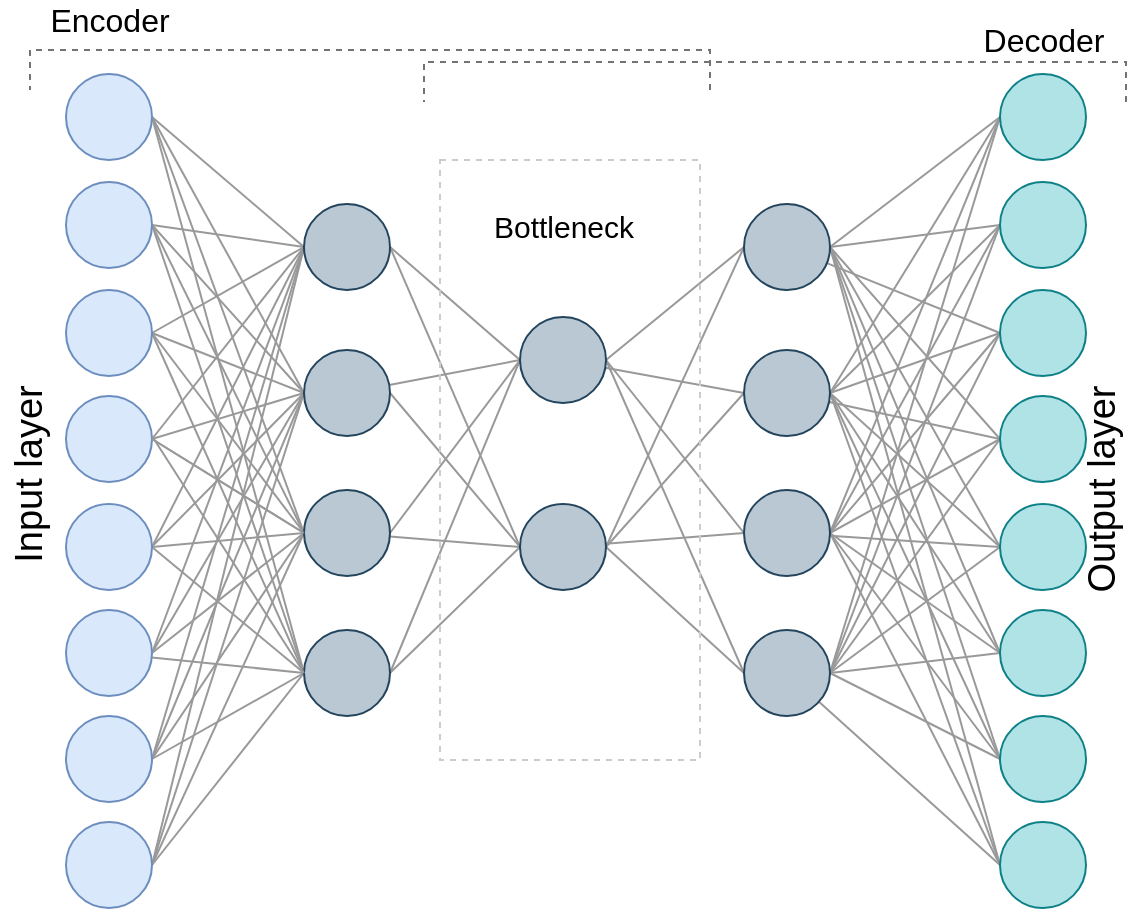 <mxfile version="20.5.1" type="github">
  <diagram id="wuI_xoS-Hsmy7RkR-qor" name="Page-1">
    <mxGraphModel dx="1247" dy="677" grid="1" gridSize="10" guides="1" tooltips="1" connect="1" arrows="1" fold="1" page="1" pageScale="1" pageWidth="827" pageHeight="583" math="0" shadow="0">
      <root>
        <mxCell id="0" />
        <mxCell id="1" parent="0" />
        <mxCell id="Vr0Jnky3QBz1iTAETpDp-29" style="orthogonalLoop=1;jettySize=auto;html=1;exitX=1;exitY=0.5;exitDx=0;exitDy=0;entryX=0;entryY=0.5;entryDx=0;entryDy=0;rounded=0;endArrow=none;endFill=0;strokeColor=#999999;strokeWidth=1;jumpSize=6;" parent="1" source="Vr0Jnky3QBz1iTAETpDp-1" target="Vr0Jnky3QBz1iTAETpDp-10" edge="1">
          <mxGeometry relative="1" as="geometry" />
        </mxCell>
        <mxCell id="Vr0Jnky3QBz1iTAETpDp-37" style="edgeStyle=none;rounded=0;jumpSize=6;orthogonalLoop=1;jettySize=auto;html=1;entryX=0;entryY=0.5;entryDx=0;entryDy=0;strokeColor=#999999;strokeWidth=1;endArrow=none;endFill=0;exitX=1;exitY=0.5;exitDx=0;exitDy=0;" parent="1" source="Vr0Jnky3QBz1iTAETpDp-1" target="Vr0Jnky3QBz1iTAETpDp-11" edge="1">
          <mxGeometry relative="1" as="geometry" />
        </mxCell>
        <mxCell id="Vr0Jnky3QBz1iTAETpDp-38" style="edgeStyle=none;rounded=0;jumpSize=6;orthogonalLoop=1;jettySize=auto;html=1;entryX=0;entryY=0.5;entryDx=0;entryDy=0;strokeColor=#999999;strokeWidth=1;endArrow=none;endFill=0;exitX=1;exitY=0.5;exitDx=0;exitDy=0;" parent="1" source="Vr0Jnky3QBz1iTAETpDp-1" target="Vr0Jnky3QBz1iTAETpDp-12" edge="1">
          <mxGeometry relative="1" as="geometry" />
        </mxCell>
        <mxCell id="Vr0Jnky3QBz1iTAETpDp-39" style="edgeStyle=none;rounded=0;jumpSize=6;orthogonalLoop=1;jettySize=auto;html=1;entryX=0;entryY=0.5;entryDx=0;entryDy=0;strokeColor=#999999;strokeWidth=1;endArrow=none;endFill=0;exitX=1;exitY=0.5;exitDx=0;exitDy=0;" parent="1" source="Vr0Jnky3QBz1iTAETpDp-1" target="Vr0Jnky3QBz1iTAETpDp-13" edge="1">
          <mxGeometry relative="1" as="geometry" />
        </mxCell>
        <mxCell id="Vr0Jnky3QBz1iTAETpDp-1" value="" style="ellipse;whiteSpace=wrap;html=1;aspect=fixed;fillColor=#dae8fc;strokeColor=#6c8ebf;" parent="1" vertex="1">
          <mxGeometry x="123" y="117" width="43" height="43" as="geometry" />
        </mxCell>
        <mxCell id="Vr0Jnky3QBz1iTAETpDp-30" style="edgeStyle=none;rounded=0;orthogonalLoop=1;jettySize=auto;html=1;entryX=0;entryY=0.5;entryDx=0;entryDy=0;strokeColor=#999999;endArrow=none;endFill=0;exitX=1;exitY=0.5;exitDx=0;exitDy=0;" parent="1" source="Vr0Jnky3QBz1iTAETpDp-2" target="Vr0Jnky3QBz1iTAETpDp-10" edge="1">
          <mxGeometry relative="1" as="geometry" />
        </mxCell>
        <mxCell id="Vr0Jnky3QBz1iTAETpDp-40" style="edgeStyle=none;rounded=0;jumpSize=6;orthogonalLoop=1;jettySize=auto;html=1;entryX=0;entryY=0.5;entryDx=0;entryDy=0;strokeColor=#999999;strokeWidth=1;endArrow=none;endFill=0;exitX=1;exitY=0.5;exitDx=0;exitDy=0;" parent="1" source="Vr0Jnky3QBz1iTAETpDp-2" target="Vr0Jnky3QBz1iTAETpDp-11" edge="1">
          <mxGeometry relative="1" as="geometry" />
        </mxCell>
        <mxCell id="Vr0Jnky3QBz1iTAETpDp-41" style="edgeStyle=none;rounded=0;jumpSize=6;orthogonalLoop=1;jettySize=auto;html=1;entryX=0;entryY=0.5;entryDx=0;entryDy=0;strokeColor=#999999;strokeWidth=1;endArrow=none;endFill=0;exitX=1;exitY=0.5;exitDx=0;exitDy=0;" parent="1" source="Vr0Jnky3QBz1iTAETpDp-2" target="Vr0Jnky3QBz1iTAETpDp-12" edge="1">
          <mxGeometry relative="1" as="geometry" />
        </mxCell>
        <mxCell id="Vr0Jnky3QBz1iTAETpDp-42" style="edgeStyle=none;rounded=0;jumpSize=6;orthogonalLoop=1;jettySize=auto;html=1;entryX=0;entryY=0.5;entryDx=0;entryDy=0;strokeColor=#999999;strokeWidth=1;endArrow=none;endFill=0;exitX=1;exitY=0.5;exitDx=0;exitDy=0;" parent="1" source="Vr0Jnky3QBz1iTAETpDp-2" target="Vr0Jnky3QBz1iTAETpDp-13" edge="1">
          <mxGeometry relative="1" as="geometry" />
        </mxCell>
        <mxCell id="Vr0Jnky3QBz1iTAETpDp-2" value="" style="ellipse;whiteSpace=wrap;html=1;aspect=fixed;fillColor=#dae8fc;strokeColor=#6c8ebf;" parent="1" vertex="1">
          <mxGeometry x="123" y="171" width="43" height="43" as="geometry" />
        </mxCell>
        <mxCell id="Vr0Jnky3QBz1iTAETpDp-31" style="edgeStyle=none;rounded=0;orthogonalLoop=1;jettySize=auto;html=1;entryX=0;entryY=0.5;entryDx=0;entryDy=0;strokeColor=#999999;endArrow=none;endFill=0;exitX=1;exitY=0.5;exitDx=0;exitDy=0;" parent="1" source="Vr0Jnky3QBz1iTAETpDp-3" target="Vr0Jnky3QBz1iTAETpDp-10" edge="1">
          <mxGeometry relative="1" as="geometry" />
        </mxCell>
        <mxCell id="Vr0Jnky3QBz1iTAETpDp-43" style="edgeStyle=none;rounded=0;jumpSize=6;orthogonalLoop=1;jettySize=auto;html=1;strokeColor=#999999;strokeWidth=1;endArrow=none;endFill=0;exitX=1;exitY=0.5;exitDx=0;exitDy=0;entryX=0;entryY=0.5;entryDx=0;entryDy=0;" parent="1" source="Vr0Jnky3QBz1iTAETpDp-3" edge="1" target="Vr0Jnky3QBz1iTAETpDp-11">
          <mxGeometry relative="1" as="geometry">
            <mxPoint x="342" y="305" as="targetPoint" />
          </mxGeometry>
        </mxCell>
        <mxCell id="Vr0Jnky3QBz1iTAETpDp-44" style="edgeStyle=none;rounded=0;jumpSize=6;orthogonalLoop=1;jettySize=auto;html=1;strokeColor=#999999;strokeWidth=1;endArrow=none;endFill=0;exitX=1;exitY=0.5;exitDx=0;exitDy=0;entryX=0;entryY=0.5;entryDx=0;entryDy=0;" parent="1" source="Vr0Jnky3QBz1iTAETpDp-3" edge="1" target="Vr0Jnky3QBz1iTAETpDp-12">
          <mxGeometry relative="1" as="geometry">
            <mxPoint x="342" y="335" as="targetPoint" />
          </mxGeometry>
        </mxCell>
        <mxCell id="Vr0Jnky3QBz1iTAETpDp-45" style="edgeStyle=none;rounded=0;jumpSize=6;orthogonalLoop=1;jettySize=auto;html=1;entryX=0;entryY=0.5;entryDx=0;entryDy=0;strokeColor=#999999;strokeWidth=1;endArrow=none;endFill=0;exitX=1;exitY=0.5;exitDx=0;exitDy=0;" parent="1" source="Vr0Jnky3QBz1iTAETpDp-3" target="Vr0Jnky3QBz1iTAETpDp-13" edge="1">
          <mxGeometry relative="1" as="geometry" />
        </mxCell>
        <mxCell id="Vr0Jnky3QBz1iTAETpDp-3" value="" style="ellipse;whiteSpace=wrap;html=1;fillColor=#dae8fc;strokeColor=#6c8ebf;" parent="1" vertex="1">
          <mxGeometry x="123" y="225" width="43" height="43" as="geometry" />
        </mxCell>
        <mxCell id="Vr0Jnky3QBz1iTAETpDp-32" style="edgeStyle=none;rounded=0;orthogonalLoop=1;jettySize=auto;html=1;entryX=0;entryY=0.5;entryDx=0;entryDy=0;strokeColor=#999999;endArrow=none;endFill=0;exitX=1;exitY=0.5;exitDx=0;exitDy=0;" parent="1" source="Vr0Jnky3QBz1iTAETpDp-4" target="Vr0Jnky3QBz1iTAETpDp-10" edge="1">
          <mxGeometry relative="1" as="geometry" />
        </mxCell>
        <mxCell id="Vr0Jnky3QBz1iTAETpDp-47" style="edgeStyle=none;rounded=0;jumpSize=6;orthogonalLoop=1;jettySize=auto;html=1;entryX=0;entryY=0.5;entryDx=0;entryDy=0;strokeColor=#999999;strokeWidth=1;endArrow=none;endFill=0;exitX=1;exitY=0.5;exitDx=0;exitDy=0;" parent="1" source="Vr0Jnky3QBz1iTAETpDp-4" target="Vr0Jnky3QBz1iTAETpDp-11" edge="1">
          <mxGeometry relative="1" as="geometry" />
        </mxCell>
        <mxCell id="Vr0Jnky3QBz1iTAETpDp-48" style="edgeStyle=none;rounded=0;jumpSize=6;orthogonalLoop=1;jettySize=auto;html=1;strokeColor=#999999;strokeWidth=1;endArrow=none;endFill=0;exitX=1;exitY=0.5;exitDx=0;exitDy=0;entryX=0;entryY=0.5;entryDx=0;entryDy=0;" parent="1" source="Vr0Jnky3QBz1iTAETpDp-4" edge="1" target="Vr0Jnky3QBz1iTAETpDp-12">
          <mxGeometry relative="1" as="geometry">
            <mxPoint x="342" y="335" as="targetPoint" />
          </mxGeometry>
        </mxCell>
        <mxCell id="Vr0Jnky3QBz1iTAETpDp-4" value="" style="ellipse;whiteSpace=wrap;html=1;aspect=fixed;fillColor=#dae8fc;strokeColor=#6c8ebf;" parent="1" vertex="1">
          <mxGeometry x="123" y="278" width="43" height="43" as="geometry" />
        </mxCell>
        <mxCell id="Vr0Jnky3QBz1iTAETpDp-33" style="edgeStyle=none;rounded=0;orthogonalLoop=1;jettySize=auto;html=1;entryX=0;entryY=0.5;entryDx=0;entryDy=0;strokeColor=#999999;endArrow=none;endFill=0;exitX=0.5;exitY=0;exitDx=0;exitDy=0;" parent="1" source="Vr0Jnky3QBz1iTAETpDp-5" target="Vr0Jnky3QBz1iTAETpDp-10" edge="1">
          <mxGeometry relative="1" as="geometry" />
        </mxCell>
        <mxCell id="Vr0Jnky3QBz1iTAETpDp-50" style="edgeStyle=none;rounded=0;jumpSize=6;orthogonalLoop=1;jettySize=auto;html=1;entryX=0;entryY=0.5;entryDx=0;entryDy=0;strokeColor=#999999;strokeWidth=1;endArrow=none;endFill=0;exitX=1;exitY=0.5;exitDx=0;exitDy=0;" parent="1" source="Vr0Jnky3QBz1iTAETpDp-5" target="Vr0Jnky3QBz1iTAETpDp-11" edge="1">
          <mxGeometry relative="1" as="geometry" />
        </mxCell>
        <mxCell id="Vr0Jnky3QBz1iTAETpDp-51" style="edgeStyle=none;rounded=0;jumpSize=6;orthogonalLoop=1;jettySize=auto;html=1;entryX=0;entryY=0.5;entryDx=0;entryDy=0;strokeColor=#999999;strokeWidth=1;endArrow=none;endFill=0;exitX=0.5;exitY=0;exitDx=0;exitDy=0;" parent="1" source="Vr0Jnky3QBz1iTAETpDp-5" target="Vr0Jnky3QBz1iTAETpDp-12" edge="1">
          <mxGeometry relative="1" as="geometry">
            <mxPoint x="170" y="350" as="sourcePoint" />
          </mxGeometry>
        </mxCell>
        <mxCell id="Vr0Jnky3QBz1iTAETpDp-52" style="edgeStyle=none;rounded=0;jumpSize=6;orthogonalLoop=1;jettySize=auto;html=1;entryX=0;entryY=0.5;entryDx=0;entryDy=0;strokeColor=#999999;strokeWidth=1;endArrow=none;endFill=0;exitX=0.5;exitY=0;exitDx=0;exitDy=0;" parent="1" source="Vr0Jnky3QBz1iTAETpDp-5" target="Vr0Jnky3QBz1iTAETpDp-13" edge="1">
          <mxGeometry relative="1" as="geometry" />
        </mxCell>
        <mxCell id="Vr0Jnky3QBz1iTAETpDp-5" value="" style="ellipse;whiteSpace=wrap;html=1;aspect=fixed;fillColor=#dae8fc;strokeColor=#6c8ebf;direction=south;" parent="1" vertex="1">
          <mxGeometry x="123" y="332" width="43" height="43" as="geometry" />
        </mxCell>
        <mxCell id="Vr0Jnky3QBz1iTAETpDp-34" style="edgeStyle=none;rounded=0;orthogonalLoop=1;jettySize=auto;html=1;entryX=0;entryY=0.5;entryDx=0;entryDy=0;strokeColor=#999999;endArrow=none;endFill=0;exitX=1;exitY=0.5;exitDx=0;exitDy=0;" parent="1" source="Vr0Jnky3QBz1iTAETpDp-6" target="Vr0Jnky3QBz1iTAETpDp-10" edge="1">
          <mxGeometry relative="1" as="geometry" />
        </mxCell>
        <mxCell id="Vr0Jnky3QBz1iTAETpDp-53" style="edgeStyle=none;rounded=0;jumpSize=6;orthogonalLoop=1;jettySize=auto;html=1;entryX=0;entryY=0.5;entryDx=0;entryDy=0;strokeColor=#999999;strokeWidth=1;endArrow=none;endFill=0;exitX=1;exitY=0.5;exitDx=0;exitDy=0;" parent="1" source="Vr0Jnky3QBz1iTAETpDp-6" target="Vr0Jnky3QBz1iTAETpDp-11" edge="1">
          <mxGeometry relative="1" as="geometry" />
        </mxCell>
        <mxCell id="Vr0Jnky3QBz1iTAETpDp-54" style="edgeStyle=none;rounded=0;jumpSize=6;orthogonalLoop=1;jettySize=auto;html=1;entryX=0;entryY=0.5;entryDx=0;entryDy=0;strokeColor=#999999;strokeWidth=1;endArrow=none;endFill=0;exitX=1;exitY=0.5;exitDx=0;exitDy=0;" parent="1" source="Vr0Jnky3QBz1iTAETpDp-6" target="Vr0Jnky3QBz1iTAETpDp-12" edge="1">
          <mxGeometry relative="1" as="geometry" />
        </mxCell>
        <mxCell id="Vr0Jnky3QBz1iTAETpDp-55" style="edgeStyle=none;rounded=0;jumpSize=6;orthogonalLoop=1;jettySize=auto;html=1;strokeColor=#999999;strokeWidth=1;endArrow=none;endFill=0;entryX=0;entryY=0.5;entryDx=0;entryDy=0;" parent="1" source="Vr0Jnky3QBz1iTAETpDp-6" edge="1" target="Vr0Jnky3QBz1iTAETpDp-13">
          <mxGeometry relative="1" as="geometry">
            <mxPoint x="342" y="365" as="targetPoint" />
          </mxGeometry>
        </mxCell>
        <mxCell id="Vr0Jnky3QBz1iTAETpDp-6" value="" style="ellipse;whiteSpace=wrap;html=1;aspect=fixed;fillColor=#dae8fc;strokeColor=#6c8ebf;" parent="1" vertex="1">
          <mxGeometry x="123" y="385" width="43" height="43" as="geometry" />
        </mxCell>
        <mxCell id="Vr0Jnky3QBz1iTAETpDp-35" style="edgeStyle=none;rounded=0;orthogonalLoop=1;jettySize=auto;html=1;strokeColor=#999999;endArrow=none;endFill=0;exitX=1;exitY=0.5;exitDx=0;exitDy=0;entryX=0;entryY=0.5;entryDx=0;entryDy=0;" parent="1" source="Vr0Jnky3QBz1iTAETpDp-7" edge="1" target="Vr0Jnky3QBz1iTAETpDp-10">
          <mxGeometry relative="1" as="geometry">
            <mxPoint x="342" y="275" as="targetPoint" />
          </mxGeometry>
        </mxCell>
        <mxCell id="Vr0Jnky3QBz1iTAETpDp-56" style="edgeStyle=none;rounded=0;jumpSize=6;orthogonalLoop=1;jettySize=auto;html=1;entryX=0;entryY=0.5;entryDx=0;entryDy=0;strokeColor=#999999;strokeWidth=1;endArrow=none;endFill=0;exitX=1;exitY=0.5;exitDx=0;exitDy=0;" parent="1" source="Vr0Jnky3QBz1iTAETpDp-7" target="Vr0Jnky3QBz1iTAETpDp-11" edge="1">
          <mxGeometry relative="1" as="geometry" />
        </mxCell>
        <mxCell id="Vr0Jnky3QBz1iTAETpDp-57" style="edgeStyle=none;rounded=0;jumpSize=6;orthogonalLoop=1;jettySize=auto;html=1;strokeColor=#999999;strokeWidth=1;endArrow=none;endFill=0;exitX=1;exitY=0.5;exitDx=0;exitDy=0;entryX=0;entryY=0.5;entryDx=0;entryDy=0;" parent="1" source="Vr0Jnky3QBz1iTAETpDp-7" edge="1" target="Vr0Jnky3QBz1iTAETpDp-12">
          <mxGeometry relative="1" as="geometry">
            <mxPoint x="342" y="335" as="targetPoint" />
          </mxGeometry>
        </mxCell>
        <mxCell id="Vr0Jnky3QBz1iTAETpDp-58" style="edgeStyle=none;rounded=0;jumpSize=6;orthogonalLoop=1;jettySize=auto;html=1;entryX=0;entryY=0.5;entryDx=0;entryDy=0;strokeColor=#999999;strokeWidth=1;endArrow=none;endFill=0;exitX=1;exitY=0.5;exitDx=0;exitDy=0;" parent="1" source="Vr0Jnky3QBz1iTAETpDp-7" target="Vr0Jnky3QBz1iTAETpDp-13" edge="1">
          <mxGeometry relative="1" as="geometry" />
        </mxCell>
        <mxCell id="Vr0Jnky3QBz1iTAETpDp-7" value="" style="ellipse;whiteSpace=wrap;html=1;aspect=fixed;fillColor=#dae8fc;strokeColor=#6c8ebf;" parent="1" vertex="1">
          <mxGeometry x="123" y="438" width="43" height="43" as="geometry" />
        </mxCell>
        <mxCell id="Vr0Jnky3QBz1iTAETpDp-36" style="edgeStyle=none;rounded=0;orthogonalLoop=1;jettySize=auto;html=1;strokeColor=#999999;endArrow=none;endFill=0;exitX=1;exitY=0.5;exitDx=0;exitDy=0;entryX=0;entryY=0.5;entryDx=0;entryDy=0;" parent="1" source="Vr0Jnky3QBz1iTAETpDp-8" edge="1" target="Vr0Jnky3QBz1iTAETpDp-10">
          <mxGeometry relative="1" as="geometry">
            <mxPoint x="240" y="200" as="targetPoint" />
          </mxGeometry>
        </mxCell>
        <mxCell id="Vr0Jnky3QBz1iTAETpDp-60" style="edgeStyle=none;rounded=0;jumpSize=6;orthogonalLoop=1;jettySize=auto;html=1;strokeColor=#999999;strokeWidth=1;endArrow=none;endFill=0;exitX=1;exitY=0.5;exitDx=0;exitDy=0;entryX=0;entryY=0.5;entryDx=0;entryDy=0;" parent="1" source="Vr0Jnky3QBz1iTAETpDp-8" edge="1" target="Vr0Jnky3QBz1iTAETpDp-11">
          <mxGeometry relative="1" as="geometry">
            <mxPoint x="240" y="260" as="targetPoint" />
          </mxGeometry>
        </mxCell>
        <mxCell id="Vr0Jnky3QBz1iTAETpDp-61" style="edgeStyle=none;rounded=0;jumpSize=6;orthogonalLoop=1;jettySize=auto;html=1;strokeColor=#999999;strokeWidth=1;endArrow=none;endFill=0;exitX=1;exitY=0.5;exitDx=0;exitDy=0;entryX=0;entryY=0.5;entryDx=0;entryDy=0;" parent="1" source="Vr0Jnky3QBz1iTAETpDp-8" edge="1" target="Vr0Jnky3QBz1iTAETpDp-12">
          <mxGeometry relative="1" as="geometry">
            <mxPoint x="342" y="335" as="targetPoint" />
          </mxGeometry>
        </mxCell>
        <mxCell id="Vr0Jnky3QBz1iTAETpDp-62" style="edgeStyle=none;rounded=0;jumpSize=6;orthogonalLoop=1;jettySize=auto;html=1;strokeColor=#999999;strokeWidth=1;endArrow=none;endFill=0;exitX=1;exitY=0.5;exitDx=0;exitDy=0;entryX=0;entryY=0.5;entryDx=0;entryDy=0;" parent="1" source="Vr0Jnky3QBz1iTAETpDp-8" edge="1" target="Vr0Jnky3QBz1iTAETpDp-13">
          <mxGeometry relative="1" as="geometry">
            <mxPoint x="342" y="365" as="targetPoint" />
          </mxGeometry>
        </mxCell>
        <mxCell id="Vr0Jnky3QBz1iTAETpDp-8" value="" style="ellipse;whiteSpace=wrap;html=1;aspect=fixed;fillColor=#dae8fc;strokeColor=#6c8ebf;" parent="1" vertex="1">
          <mxGeometry x="123" y="491" width="43" height="43" as="geometry" />
        </mxCell>
        <mxCell id="Vr0Jnky3QBz1iTAETpDp-95" style="edgeStyle=none;rounded=0;jumpSize=6;orthogonalLoop=1;jettySize=auto;html=1;entryX=0;entryY=0.5;entryDx=0;entryDy=0;strokeColor=#999999;strokeWidth=1;endArrow=none;endFill=0;exitX=1;exitY=0.5;exitDx=0;exitDy=0;" parent="1" source="Vr0Jnky3QBz1iTAETpDp-10" target="Vr0Jnky3QBz1iTAETpDp-14" edge="1">
          <mxGeometry relative="1" as="geometry" />
        </mxCell>
        <mxCell id="Vr0Jnky3QBz1iTAETpDp-96" style="edgeStyle=none;rounded=0;jumpSize=6;orthogonalLoop=1;jettySize=auto;html=1;entryX=0;entryY=0.5;entryDx=0;entryDy=0;strokeColor=#999999;strokeWidth=1;endArrow=none;endFill=0;exitX=1;exitY=0.5;exitDx=0;exitDy=0;" parent="1" source="Vr0Jnky3QBz1iTAETpDp-10" target="Vr0Jnky3QBz1iTAETpDp-15" edge="1">
          <mxGeometry relative="1" as="geometry" />
        </mxCell>
        <mxCell id="Vr0Jnky3QBz1iTAETpDp-10" value="" style="ellipse;whiteSpace=wrap;html=1;aspect=fixed;fillColor=#bac8d3;strokeColor=#23445d;" parent="1" vertex="1">
          <mxGeometry x="242" y="182" width="43" height="43" as="geometry" />
        </mxCell>
        <mxCell id="Vr0Jnky3QBz1iTAETpDp-97" style="edgeStyle=none;rounded=0;jumpSize=6;orthogonalLoop=1;jettySize=auto;html=1;strokeColor=#999999;strokeWidth=1;endArrow=none;endFill=0;entryX=0;entryY=0.5;entryDx=0;entryDy=0;" parent="1" source="Vr0Jnky3QBz1iTAETpDp-11" edge="1" target="Vr0Jnky3QBz1iTAETpDp-14">
          <mxGeometry relative="1" as="geometry">
            <mxPoint x="402" y="305" as="targetPoint" />
          </mxGeometry>
        </mxCell>
        <mxCell id="Vr0Jnky3QBz1iTAETpDp-98" style="edgeStyle=none;rounded=0;jumpSize=6;orthogonalLoop=1;jettySize=auto;html=1;strokeColor=#999999;strokeWidth=1;endArrow=none;endFill=0;exitX=1;exitY=0.5;exitDx=0;exitDy=0;entryX=0;entryY=0.5;entryDx=0;entryDy=0;" parent="1" source="Vr0Jnky3QBz1iTAETpDp-11" edge="1" target="Vr0Jnky3QBz1iTAETpDp-15">
          <mxGeometry relative="1" as="geometry">
            <mxPoint x="402" y="335" as="targetPoint" />
          </mxGeometry>
        </mxCell>
        <mxCell id="Vr0Jnky3QBz1iTAETpDp-11" value="" style="ellipse;whiteSpace=wrap;html=1;aspect=fixed;fillColor=#bac8d3;strokeColor=#23445d;" parent="1" vertex="1">
          <mxGeometry x="242" y="255" width="43" height="43" as="geometry" />
        </mxCell>
        <mxCell id="Vr0Jnky3QBz1iTAETpDp-99" style="edgeStyle=none;rounded=0;jumpSize=6;orthogonalLoop=1;jettySize=auto;html=1;entryX=0;entryY=0.5;entryDx=0;entryDy=0;strokeColor=#999999;strokeWidth=1;endArrow=none;endFill=0;exitX=1;exitY=0.5;exitDx=0;exitDy=0;" parent="1" source="Vr0Jnky3QBz1iTAETpDp-12" target="Vr0Jnky3QBz1iTAETpDp-14" edge="1">
          <mxGeometry relative="1" as="geometry" />
        </mxCell>
        <mxCell id="Vr0Jnky3QBz1iTAETpDp-100" style="edgeStyle=none;rounded=0;jumpSize=6;orthogonalLoop=1;jettySize=auto;html=1;entryX=0;entryY=0.5;entryDx=0;entryDy=0;strokeColor=#999999;strokeWidth=1;endArrow=none;endFill=0;" parent="1" source="Vr0Jnky3QBz1iTAETpDp-12" target="Vr0Jnky3QBz1iTAETpDp-15" edge="1">
          <mxGeometry relative="1" as="geometry" />
        </mxCell>
        <mxCell id="Vr0Jnky3QBz1iTAETpDp-101" style="edgeStyle=none;rounded=0;jumpSize=6;orthogonalLoop=1;jettySize=auto;html=1;entryX=0;entryY=0.5;entryDx=0;entryDy=0;strokeColor=#999999;strokeWidth=1;endArrow=none;endFill=0;exitX=1;exitY=0.5;exitDx=0;exitDy=0;" parent="1" source="Vr0Jnky3QBz1iTAETpDp-13" target="Vr0Jnky3QBz1iTAETpDp-14" edge="1">
          <mxGeometry relative="1" as="geometry" />
        </mxCell>
        <mxCell id="Vr0Jnky3QBz1iTAETpDp-102" style="edgeStyle=none;rounded=0;jumpSize=6;orthogonalLoop=1;jettySize=auto;html=1;strokeColor=#999999;strokeWidth=1;endArrow=none;endFill=0;exitX=1;exitY=0.5;exitDx=0;exitDy=0;entryX=0;entryY=0.5;entryDx=0;entryDy=0;" parent="1" source="Vr0Jnky3QBz1iTAETpDp-13" edge="1" target="Vr0Jnky3QBz1iTAETpDp-15">
          <mxGeometry relative="1" as="geometry">
            <mxPoint x="402" y="335" as="targetPoint" />
          </mxGeometry>
        </mxCell>
        <mxCell id="Vr0Jnky3QBz1iTAETpDp-13" value="" style="ellipse;whiteSpace=wrap;html=1;aspect=fixed;fillColor=#bac8d3;strokeColor=#23445d;" parent="1" vertex="1">
          <mxGeometry x="242" y="395" width="43" height="43" as="geometry" />
        </mxCell>
        <mxCell id="Vr0Jnky3QBz1iTAETpDp-103" style="edgeStyle=none;rounded=0;jumpSize=6;orthogonalLoop=1;jettySize=auto;html=1;entryX=0;entryY=0.5;entryDx=0;entryDy=0;strokeColor=#999999;strokeWidth=1;endArrow=none;endFill=0;exitX=1;exitY=0.5;exitDx=0;exitDy=0;" parent="1" source="Vr0Jnky3QBz1iTAETpDp-14" target="Vr0Jnky3QBz1iTAETpDp-17" edge="1">
          <mxGeometry relative="1" as="geometry" />
        </mxCell>
        <mxCell id="Vr0Jnky3QBz1iTAETpDp-104" style="edgeStyle=none;rounded=0;jumpSize=6;orthogonalLoop=1;jettySize=auto;html=1;entryX=0;entryY=0.5;entryDx=0;entryDy=0;strokeColor=#999999;strokeWidth=1;endArrow=none;endFill=0;" parent="1" source="Vr0Jnky3QBz1iTAETpDp-14" target="Vr0Jnky3QBz1iTAETpDp-18" edge="1">
          <mxGeometry relative="1" as="geometry" />
        </mxCell>
        <mxCell id="Vr0Jnky3QBz1iTAETpDp-105" style="edgeStyle=none;rounded=0;jumpSize=6;orthogonalLoop=1;jettySize=auto;html=1;entryX=0;entryY=0.5;entryDx=0;entryDy=0;strokeColor=#999999;strokeWidth=1;endArrow=none;endFill=0;exitX=1;exitY=0.5;exitDx=0;exitDy=0;" parent="1" source="Vr0Jnky3QBz1iTAETpDp-14" target="Vr0Jnky3QBz1iTAETpDp-19" edge="1">
          <mxGeometry relative="1" as="geometry" />
        </mxCell>
        <mxCell id="Vr0Jnky3QBz1iTAETpDp-106" style="edgeStyle=none;rounded=0;jumpSize=6;orthogonalLoop=1;jettySize=auto;html=1;entryX=0;entryY=0.5;entryDx=0;entryDy=0;strokeColor=#999999;strokeWidth=1;endArrow=none;endFill=0;exitX=1;exitY=0.5;exitDx=0;exitDy=0;" parent="1" source="Vr0Jnky3QBz1iTAETpDp-14" target="Vr0Jnky3QBz1iTAETpDp-20" edge="1">
          <mxGeometry relative="1" as="geometry" />
        </mxCell>
        <mxCell id="Vr0Jnky3QBz1iTAETpDp-14" value="" style="ellipse;whiteSpace=wrap;html=1;aspect=fixed;fillColor=#bac8d3;strokeColor=#23445d;" parent="1" vertex="1">
          <mxGeometry x="350" y="238.5" width="43" height="43" as="geometry" />
        </mxCell>
        <mxCell id="Vr0Jnky3QBz1iTAETpDp-107" style="edgeStyle=none;rounded=0;jumpSize=6;orthogonalLoop=1;jettySize=auto;html=1;strokeColor=#999999;strokeWidth=1;endArrow=none;endFill=0;exitX=1;exitY=0.5;exitDx=0;exitDy=0;entryX=0;entryY=0.5;entryDx=0;entryDy=0;" parent="1" source="Vr0Jnky3QBz1iTAETpDp-15" edge="1" target="Vr0Jnky3QBz1iTAETpDp-17">
          <mxGeometry relative="1" as="geometry">
            <mxPoint x="462" y="275" as="targetPoint" />
          </mxGeometry>
        </mxCell>
        <mxCell id="Vr0Jnky3QBz1iTAETpDp-108" style="edgeStyle=none;rounded=0;jumpSize=6;orthogonalLoop=1;jettySize=auto;html=1;strokeColor=#999999;strokeWidth=1;endArrow=none;endFill=0;exitX=1;exitY=0.5;exitDx=0;exitDy=0;entryX=0;entryY=0.5;entryDx=0;entryDy=0;" parent="1" source="Vr0Jnky3QBz1iTAETpDp-15" edge="1" target="Vr0Jnky3QBz1iTAETpDp-18">
          <mxGeometry relative="1" as="geometry">
            <mxPoint x="462" y="305" as="targetPoint" />
          </mxGeometry>
        </mxCell>
        <mxCell id="Vr0Jnky3QBz1iTAETpDp-109" style="edgeStyle=none;rounded=0;jumpSize=6;orthogonalLoop=1;jettySize=auto;html=1;entryX=0;entryY=0.5;entryDx=0;entryDy=0;strokeColor=#999999;strokeWidth=1;endArrow=none;endFill=0;" parent="1" source="Vr0Jnky3QBz1iTAETpDp-15" target="Vr0Jnky3QBz1iTAETpDp-19" edge="1">
          <mxGeometry relative="1" as="geometry" />
        </mxCell>
        <mxCell id="Vr0Jnky3QBz1iTAETpDp-110" style="edgeStyle=none;rounded=0;jumpSize=6;orthogonalLoop=1;jettySize=auto;html=1;strokeColor=#999999;strokeWidth=1;endArrow=none;endFill=0;exitX=1;exitY=0.5;exitDx=0;exitDy=0;entryX=0;entryY=0.5;entryDx=0;entryDy=0;" parent="1" source="Vr0Jnky3QBz1iTAETpDp-15" edge="1" target="Vr0Jnky3QBz1iTAETpDp-20">
          <mxGeometry relative="1" as="geometry">
            <mxPoint x="462" y="365" as="targetPoint" />
          </mxGeometry>
        </mxCell>
        <mxCell id="Vr0Jnky3QBz1iTAETpDp-15" value="" style="ellipse;whiteSpace=wrap;html=1;aspect=fixed;fillColor=#bac8d3;strokeColor=#23445d;" parent="1" vertex="1">
          <mxGeometry x="350" y="332" width="43" height="43" as="geometry" />
        </mxCell>
        <mxCell id="Vr0Jnky3QBz1iTAETpDp-63" style="edgeStyle=none;rounded=0;jumpSize=6;orthogonalLoop=1;jettySize=auto;html=1;entryX=0;entryY=0.5;entryDx=0;entryDy=0;strokeColor=#999999;strokeWidth=1;endArrow=none;endFill=0;exitX=1;exitY=0.5;exitDx=0;exitDy=0;" parent="1" source="Vr0Jnky3QBz1iTAETpDp-17" target="Vr0Jnky3QBz1iTAETpDp-21" edge="1">
          <mxGeometry relative="1" as="geometry" />
        </mxCell>
        <mxCell id="Vr0Jnky3QBz1iTAETpDp-64" style="edgeStyle=none;rounded=0;jumpSize=6;orthogonalLoop=1;jettySize=auto;html=1;entryX=0;entryY=0.5;entryDx=0;entryDy=0;strokeColor=#999999;strokeWidth=1;endArrow=none;endFill=0;exitX=1;exitY=0.5;exitDx=0;exitDy=0;" parent="1" source="Vr0Jnky3QBz1iTAETpDp-17" target="Vr0Jnky3QBz1iTAETpDp-22" edge="1">
          <mxGeometry relative="1" as="geometry" />
        </mxCell>
        <mxCell id="Vr0Jnky3QBz1iTAETpDp-65" style="edgeStyle=none;rounded=0;jumpSize=6;orthogonalLoop=1;jettySize=auto;html=1;entryX=0;entryY=0.5;entryDx=0;entryDy=0;strokeColor=#999999;strokeWidth=1;endArrow=none;endFill=0;" parent="1" source="Vr0Jnky3QBz1iTAETpDp-17" target="Vr0Jnky3QBz1iTAETpDp-23" edge="1">
          <mxGeometry relative="1" as="geometry" />
        </mxCell>
        <mxCell id="Vr0Jnky3QBz1iTAETpDp-66" style="edgeStyle=none;rounded=0;jumpSize=6;orthogonalLoop=1;jettySize=auto;html=1;entryX=0;entryY=0.5;entryDx=0;entryDy=0;strokeColor=#999999;strokeWidth=1;endArrow=none;endFill=0;exitX=1;exitY=0.5;exitDx=0;exitDy=0;" parent="1" source="Vr0Jnky3QBz1iTAETpDp-17" target="Vr0Jnky3QBz1iTAETpDp-24" edge="1">
          <mxGeometry relative="1" as="geometry" />
        </mxCell>
        <mxCell id="Vr0Jnky3QBz1iTAETpDp-67" style="edgeStyle=none;rounded=0;jumpSize=6;orthogonalLoop=1;jettySize=auto;html=1;entryX=0;entryY=0.5;entryDx=0;entryDy=0;strokeColor=#999999;strokeWidth=1;endArrow=none;endFill=0;exitX=1;exitY=0.5;exitDx=0;exitDy=0;" parent="1" source="Vr0Jnky3QBz1iTAETpDp-17" target="Vr0Jnky3QBz1iTAETpDp-25" edge="1">
          <mxGeometry relative="1" as="geometry" />
        </mxCell>
        <mxCell id="Vr0Jnky3QBz1iTAETpDp-68" style="edgeStyle=none;rounded=0;jumpSize=6;orthogonalLoop=1;jettySize=auto;html=1;entryX=0;entryY=0.5;entryDx=0;entryDy=0;strokeColor=#999999;strokeWidth=1;endArrow=none;endFill=0;exitX=1;exitY=0.5;exitDx=0;exitDy=0;" parent="1" source="Vr0Jnky3QBz1iTAETpDp-17" target="Vr0Jnky3QBz1iTAETpDp-26" edge="1">
          <mxGeometry relative="1" as="geometry" />
        </mxCell>
        <mxCell id="Vr0Jnky3QBz1iTAETpDp-69" style="edgeStyle=none;rounded=0;jumpSize=6;orthogonalLoop=1;jettySize=auto;html=1;entryX=0;entryY=0.5;entryDx=0;entryDy=0;strokeColor=#999999;strokeWidth=1;endArrow=none;endFill=0;exitX=1;exitY=0.5;exitDx=0;exitDy=0;" parent="1" source="Vr0Jnky3QBz1iTAETpDp-17" target="Vr0Jnky3QBz1iTAETpDp-27" edge="1">
          <mxGeometry relative="1" as="geometry" />
        </mxCell>
        <mxCell id="Vr0Jnky3QBz1iTAETpDp-70" style="edgeStyle=none;rounded=0;jumpSize=6;orthogonalLoop=1;jettySize=auto;html=1;entryX=0;entryY=0.5;entryDx=0;entryDy=0;strokeColor=#999999;strokeWidth=1;endArrow=none;endFill=0;exitX=1;exitY=0.5;exitDx=0;exitDy=0;" parent="1" source="Vr0Jnky3QBz1iTAETpDp-17" target="Vr0Jnky3QBz1iTAETpDp-28" edge="1">
          <mxGeometry relative="1" as="geometry" />
        </mxCell>
        <mxCell id="Vr0Jnky3QBz1iTAETpDp-17" value="" style="ellipse;whiteSpace=wrap;html=1;aspect=fixed;fillColor=#bac8d3;strokeColor=#23445d;" parent="1" vertex="1">
          <mxGeometry x="462" y="182" width="43" height="43" as="geometry" />
        </mxCell>
        <mxCell id="Vr0Jnky3QBz1iTAETpDp-71" style="edgeStyle=none;rounded=0;jumpSize=6;orthogonalLoop=1;jettySize=auto;html=1;entryX=0;entryY=0.5;entryDx=0;entryDy=0;strokeColor=#999999;strokeWidth=1;endArrow=none;endFill=0;exitX=1;exitY=0.5;exitDx=0;exitDy=0;" parent="1" source="Vr0Jnky3QBz1iTAETpDp-18" target="Vr0Jnky3QBz1iTAETpDp-21" edge="1">
          <mxGeometry relative="1" as="geometry" />
        </mxCell>
        <mxCell id="Vr0Jnky3QBz1iTAETpDp-72" style="edgeStyle=none;rounded=0;jumpSize=6;orthogonalLoop=1;jettySize=auto;html=1;entryX=0;entryY=0.5;entryDx=0;entryDy=0;strokeColor=#999999;strokeWidth=1;endArrow=none;endFill=0;exitX=1;exitY=0.5;exitDx=0;exitDy=0;" parent="1" source="Vr0Jnky3QBz1iTAETpDp-18" target="Vr0Jnky3QBz1iTAETpDp-22" edge="1">
          <mxGeometry relative="1" as="geometry" />
        </mxCell>
        <mxCell id="Vr0Jnky3QBz1iTAETpDp-73" style="edgeStyle=none;rounded=0;jumpSize=6;orthogonalLoop=1;jettySize=auto;html=1;entryX=0;entryY=0.5;entryDx=0;entryDy=0;strokeColor=#999999;strokeWidth=1;endArrow=none;endFill=0;exitX=1;exitY=0.5;exitDx=0;exitDy=0;" parent="1" source="Vr0Jnky3QBz1iTAETpDp-18" target="Vr0Jnky3QBz1iTAETpDp-23" edge="1">
          <mxGeometry relative="1" as="geometry" />
        </mxCell>
        <mxCell id="Vr0Jnky3QBz1iTAETpDp-74" style="edgeStyle=none;rounded=0;jumpSize=6;orthogonalLoop=1;jettySize=auto;html=1;entryX=0;entryY=0.5;entryDx=0;entryDy=0;strokeColor=#999999;strokeWidth=1;endArrow=none;endFill=0;" parent="1" source="Vr0Jnky3QBz1iTAETpDp-18" target="Vr0Jnky3QBz1iTAETpDp-24" edge="1">
          <mxGeometry relative="1" as="geometry" />
        </mxCell>
        <mxCell id="Vr0Jnky3QBz1iTAETpDp-75" style="edgeStyle=none;rounded=0;jumpSize=6;orthogonalLoop=1;jettySize=auto;html=1;entryX=0;entryY=0.5;entryDx=0;entryDy=0;strokeColor=#999999;strokeWidth=1;endArrow=none;endFill=0;exitX=1;exitY=0.5;exitDx=0;exitDy=0;" parent="1" source="Vr0Jnky3QBz1iTAETpDp-18" target="Vr0Jnky3QBz1iTAETpDp-25" edge="1">
          <mxGeometry relative="1" as="geometry" />
        </mxCell>
        <mxCell id="Vr0Jnky3QBz1iTAETpDp-76" style="edgeStyle=none;rounded=0;jumpSize=6;orthogonalLoop=1;jettySize=auto;html=1;strokeColor=#999999;strokeWidth=1;endArrow=none;endFill=0;exitX=1;exitY=0.5;exitDx=0;exitDy=0;entryX=0;entryY=0.5;entryDx=0;entryDy=0;" parent="1" source="Vr0Jnky3QBz1iTAETpDp-18" edge="1" target="Vr0Jnky3QBz1iTAETpDp-26">
          <mxGeometry relative="1" as="geometry">
            <mxPoint x="522" y="365" as="targetPoint" />
          </mxGeometry>
        </mxCell>
        <mxCell id="Vr0Jnky3QBz1iTAETpDp-77" style="edgeStyle=none;rounded=0;jumpSize=6;orthogonalLoop=1;jettySize=auto;html=1;entryX=0;entryY=0.5;entryDx=0;entryDy=0;strokeColor=#999999;strokeWidth=1;endArrow=none;endFill=0;exitX=1;exitY=0.5;exitDx=0;exitDy=0;" parent="1" source="Vr0Jnky3QBz1iTAETpDp-18" target="Vr0Jnky3QBz1iTAETpDp-27" edge="1">
          <mxGeometry relative="1" as="geometry" />
        </mxCell>
        <mxCell id="Vr0Jnky3QBz1iTAETpDp-78" style="edgeStyle=none;rounded=0;jumpSize=6;orthogonalLoop=1;jettySize=auto;html=1;entryX=0;entryY=0.5;entryDx=0;entryDy=0;strokeColor=#999999;strokeWidth=1;endArrow=none;endFill=0;exitX=1;exitY=0.5;exitDx=0;exitDy=0;" parent="1" source="Vr0Jnky3QBz1iTAETpDp-18" target="Vr0Jnky3QBz1iTAETpDp-28" edge="1">
          <mxGeometry relative="1" as="geometry" />
        </mxCell>
        <mxCell id="Vr0Jnky3QBz1iTAETpDp-18" value="" style="ellipse;whiteSpace=wrap;html=1;aspect=fixed;fillColor=#bac8d3;strokeColor=#23445d;" parent="1" vertex="1">
          <mxGeometry x="462" y="255" width="43" height="43" as="geometry" />
        </mxCell>
        <mxCell id="Vr0Jnky3QBz1iTAETpDp-79" style="edgeStyle=none;rounded=0;jumpSize=6;orthogonalLoop=1;jettySize=auto;html=1;entryX=0;entryY=0.5;entryDx=0;entryDy=0;strokeColor=#999999;strokeWidth=1;endArrow=none;endFill=0;exitX=1;exitY=0.5;exitDx=0;exitDy=0;" parent="1" source="Vr0Jnky3QBz1iTAETpDp-19" target="Vr0Jnky3QBz1iTAETpDp-21" edge="1">
          <mxGeometry relative="1" as="geometry" />
        </mxCell>
        <mxCell id="Vr0Jnky3QBz1iTAETpDp-80" style="edgeStyle=none;rounded=0;jumpSize=6;orthogonalLoop=1;jettySize=auto;html=1;entryX=0;entryY=0.5;entryDx=0;entryDy=0;strokeColor=#999999;strokeWidth=1;endArrow=none;endFill=0;exitX=1;exitY=0.5;exitDx=0;exitDy=0;" parent="1" source="Vr0Jnky3QBz1iTAETpDp-19" target="Vr0Jnky3QBz1iTAETpDp-22" edge="1">
          <mxGeometry relative="1" as="geometry" />
        </mxCell>
        <mxCell id="Vr0Jnky3QBz1iTAETpDp-81" style="edgeStyle=none;rounded=0;jumpSize=6;orthogonalLoop=1;jettySize=auto;html=1;entryX=0;entryY=0.5;entryDx=0;entryDy=0;strokeColor=#999999;strokeWidth=1;endArrow=none;endFill=0;exitX=1;exitY=0.5;exitDx=0;exitDy=0;" parent="1" source="Vr0Jnky3QBz1iTAETpDp-19" target="Vr0Jnky3QBz1iTAETpDp-23" edge="1">
          <mxGeometry relative="1" as="geometry" />
        </mxCell>
        <mxCell id="Vr0Jnky3QBz1iTAETpDp-82" style="edgeStyle=none;rounded=0;jumpSize=6;orthogonalLoop=1;jettySize=auto;html=1;entryX=0;entryY=0.5;entryDx=0;entryDy=0;strokeColor=#999999;strokeWidth=1;endArrow=none;endFill=0;exitX=1;exitY=0.5;exitDx=0;exitDy=0;" parent="1" source="Vr0Jnky3QBz1iTAETpDp-19" target="Vr0Jnky3QBz1iTAETpDp-24" edge="1">
          <mxGeometry relative="1" as="geometry" />
        </mxCell>
        <mxCell id="Vr0Jnky3QBz1iTAETpDp-83" style="edgeStyle=none;rounded=0;jumpSize=6;orthogonalLoop=1;jettySize=auto;html=1;entryX=0;entryY=0.5;entryDx=0;entryDy=0;strokeColor=#999999;strokeWidth=1;endArrow=none;endFill=0;" parent="1" source="Vr0Jnky3QBz1iTAETpDp-19" target="Vr0Jnky3QBz1iTAETpDp-25" edge="1">
          <mxGeometry relative="1" as="geometry" />
        </mxCell>
        <mxCell id="Vr0Jnky3QBz1iTAETpDp-84" style="edgeStyle=none;rounded=0;jumpSize=6;orthogonalLoop=1;jettySize=auto;html=1;strokeColor=#999999;strokeWidth=1;endArrow=none;endFill=0;exitX=1;exitY=0.5;exitDx=0;exitDy=0;entryX=0;entryY=0.5;entryDx=0;entryDy=0;" parent="1" source="Vr0Jnky3QBz1iTAETpDp-19" edge="1" target="Vr0Jnky3QBz1iTAETpDp-26">
          <mxGeometry relative="1" as="geometry">
            <mxPoint x="522" y="365" as="targetPoint" />
          </mxGeometry>
        </mxCell>
        <mxCell id="Vr0Jnky3QBz1iTAETpDp-85" style="edgeStyle=none;rounded=0;jumpSize=6;orthogonalLoop=1;jettySize=auto;html=1;entryX=0;entryY=0.5;entryDx=0;entryDy=0;strokeColor=#999999;strokeWidth=1;endArrow=none;endFill=0;exitX=1;exitY=0.5;exitDx=0;exitDy=0;" parent="1" source="Vr0Jnky3QBz1iTAETpDp-19" target="Vr0Jnky3QBz1iTAETpDp-27" edge="1">
          <mxGeometry relative="1" as="geometry" />
        </mxCell>
        <mxCell id="Vr0Jnky3QBz1iTAETpDp-86" style="edgeStyle=none;rounded=0;jumpSize=6;orthogonalLoop=1;jettySize=auto;html=1;entryX=0;entryY=0.5;entryDx=0;entryDy=0;strokeColor=#999999;strokeWidth=1;endArrow=none;endFill=0;exitX=1;exitY=0.5;exitDx=0;exitDy=0;" parent="1" source="Vr0Jnky3QBz1iTAETpDp-19" target="Vr0Jnky3QBz1iTAETpDp-28" edge="1">
          <mxGeometry relative="1" as="geometry" />
        </mxCell>
        <mxCell id="Vr0Jnky3QBz1iTAETpDp-19" value="" style="ellipse;whiteSpace=wrap;html=1;aspect=fixed;fillColor=#bac8d3;strokeColor=#23445d;" parent="1" vertex="1">
          <mxGeometry x="462" y="325" width="43" height="43" as="geometry" />
        </mxCell>
        <mxCell id="Vr0Jnky3QBz1iTAETpDp-87" style="edgeStyle=none;rounded=0;jumpSize=6;orthogonalLoop=1;jettySize=auto;html=1;entryX=0;entryY=0.5;entryDx=0;entryDy=0;strokeColor=#999999;strokeWidth=1;endArrow=none;endFill=0;exitX=1;exitY=0.5;exitDx=0;exitDy=0;" parent="1" source="Vr0Jnky3QBz1iTAETpDp-20" target="Vr0Jnky3QBz1iTAETpDp-21" edge="1">
          <mxGeometry relative="1" as="geometry" />
        </mxCell>
        <mxCell id="Vr0Jnky3QBz1iTAETpDp-88" style="edgeStyle=none;rounded=0;jumpSize=6;orthogonalLoop=1;jettySize=auto;html=1;entryX=0;entryY=0.5;entryDx=0;entryDy=0;strokeColor=#999999;strokeWidth=1;endArrow=none;endFill=0;exitX=1;exitY=0.5;exitDx=0;exitDy=0;" parent="1" source="Vr0Jnky3QBz1iTAETpDp-20" target="Vr0Jnky3QBz1iTAETpDp-22" edge="1">
          <mxGeometry relative="1" as="geometry" />
        </mxCell>
        <mxCell id="Vr0Jnky3QBz1iTAETpDp-89" style="edgeStyle=none;rounded=0;jumpSize=6;orthogonalLoop=1;jettySize=auto;html=1;entryX=0;entryY=0.5;entryDx=0;entryDy=0;strokeColor=#999999;strokeWidth=1;endArrow=none;endFill=0;exitX=1;exitY=0.5;exitDx=0;exitDy=0;" parent="1" source="Vr0Jnky3QBz1iTAETpDp-20" target="Vr0Jnky3QBz1iTAETpDp-23" edge="1">
          <mxGeometry relative="1" as="geometry" />
        </mxCell>
        <mxCell id="Vr0Jnky3QBz1iTAETpDp-90" style="edgeStyle=none;rounded=0;jumpSize=6;orthogonalLoop=1;jettySize=auto;html=1;entryX=0;entryY=0.5;entryDx=0;entryDy=0;strokeColor=#999999;strokeWidth=1;endArrow=none;endFill=0;exitX=1;exitY=0.5;exitDx=0;exitDy=0;" parent="1" source="Vr0Jnky3QBz1iTAETpDp-20" target="Vr0Jnky3QBz1iTAETpDp-24" edge="1">
          <mxGeometry relative="1" as="geometry" />
        </mxCell>
        <mxCell id="Vr0Jnky3QBz1iTAETpDp-91" style="edgeStyle=none;rounded=0;jumpSize=6;orthogonalLoop=1;jettySize=auto;html=1;entryX=0;entryY=0.5;entryDx=0;entryDy=0;strokeColor=#999999;strokeWidth=1;endArrow=none;endFill=0;exitX=1;exitY=0.5;exitDx=0;exitDy=0;" parent="1" source="Vr0Jnky3QBz1iTAETpDp-20" target="Vr0Jnky3QBz1iTAETpDp-25" edge="1">
          <mxGeometry relative="1" as="geometry" />
        </mxCell>
        <mxCell id="Vr0Jnky3QBz1iTAETpDp-92" style="edgeStyle=none;rounded=0;jumpSize=6;orthogonalLoop=1;jettySize=auto;html=1;strokeColor=#999999;strokeWidth=1;endArrow=none;endFill=0;entryX=0;entryY=0.5;entryDx=0;entryDy=0;" parent="1" source="Vr0Jnky3QBz1iTAETpDp-20" edge="1" target="Vr0Jnky3QBz1iTAETpDp-28">
          <mxGeometry relative="1" as="geometry">
            <mxPoint x="522" y="365" as="targetPoint" />
          </mxGeometry>
        </mxCell>
        <mxCell id="Vr0Jnky3QBz1iTAETpDp-93" style="edgeStyle=none;rounded=0;jumpSize=6;orthogonalLoop=1;jettySize=auto;html=1;entryX=0;entryY=0.5;entryDx=0;entryDy=0;strokeColor=#999999;strokeWidth=1;endArrow=none;endFill=0;exitX=1;exitY=0.5;exitDx=0;exitDy=0;" parent="1" source="Vr0Jnky3QBz1iTAETpDp-20" target="Vr0Jnky3QBz1iTAETpDp-27" edge="1">
          <mxGeometry relative="1" as="geometry" />
        </mxCell>
        <mxCell id="Vr0Jnky3QBz1iTAETpDp-94" style="edgeStyle=none;rounded=0;jumpSize=6;orthogonalLoop=1;jettySize=auto;html=1;strokeColor=#999999;strokeWidth=1;endArrow=none;endFill=0;exitX=1;exitY=0.5;exitDx=0;exitDy=0;entryX=0;entryY=0.5;entryDx=0;entryDy=0;" parent="1" source="Vr0Jnky3QBz1iTAETpDp-20" edge="1" target="Vr0Jnky3QBz1iTAETpDp-26">
          <mxGeometry relative="1" as="geometry">
            <mxPoint x="522" y="425" as="targetPoint" />
          </mxGeometry>
        </mxCell>
        <mxCell id="Vr0Jnky3QBz1iTAETpDp-20" value="" style="ellipse;whiteSpace=wrap;html=1;aspect=fixed;fillColor=#bac8d3;strokeColor=#23445d;" parent="1" vertex="1">
          <mxGeometry x="462" y="395" width="43" height="43" as="geometry" />
        </mxCell>
        <mxCell id="Vr0Jnky3QBz1iTAETpDp-21" value="" style="ellipse;whiteSpace=wrap;html=1;aspect=fixed;fillColor=#b0e3e6;strokeColor=#0e8088;" parent="1" vertex="1">
          <mxGeometry x="590" y="117" width="43" height="43" as="geometry" />
        </mxCell>
        <mxCell id="Vr0Jnky3QBz1iTAETpDp-22" value="" style="ellipse;whiteSpace=wrap;html=1;aspect=fixed;fillColor=#b0e3e6;strokeColor=#0e8088;" parent="1" vertex="1">
          <mxGeometry x="590" y="171" width="43" height="43" as="geometry" />
        </mxCell>
        <mxCell id="Vr0Jnky3QBz1iTAETpDp-23" value="" style="ellipse;whiteSpace=wrap;html=1;aspect=fixed;fillColor=#b0e3e6;strokeColor=#0e8088;" parent="1" vertex="1">
          <mxGeometry x="590" y="225" width="43" height="43" as="geometry" />
        </mxCell>
        <mxCell id="Vr0Jnky3QBz1iTAETpDp-24" value="" style="ellipse;whiteSpace=wrap;html=1;aspect=fixed;fillColor=#b0e3e6;strokeColor=#0e8088;" parent="1" vertex="1">
          <mxGeometry x="590" y="278" width="43" height="43" as="geometry" />
        </mxCell>
        <mxCell id="Vr0Jnky3QBz1iTAETpDp-25" value="" style="ellipse;whiteSpace=wrap;html=1;aspect=fixed;fillColor=#b0e3e6;strokeColor=#0e8088;" parent="1" vertex="1">
          <mxGeometry x="590" y="332" width="43" height="43" as="geometry" />
        </mxCell>
        <mxCell id="Vr0Jnky3QBz1iTAETpDp-26" value="" style="ellipse;whiteSpace=wrap;html=1;aspect=fixed;fillColor=#b0e3e6;strokeColor=#0e8088;" parent="1" vertex="1">
          <mxGeometry x="590" y="385" width="43" height="43" as="geometry" />
        </mxCell>
        <mxCell id="Vr0Jnky3QBz1iTAETpDp-27" value="" style="ellipse;whiteSpace=wrap;html=1;aspect=fixed;fillColor=#b0e3e6;strokeColor=#0e8088;" parent="1" vertex="1">
          <mxGeometry x="590" y="438" width="43" height="43" as="geometry" />
        </mxCell>
        <mxCell id="Vr0Jnky3QBz1iTAETpDp-28" value="" style="ellipse;whiteSpace=wrap;html=1;aspect=fixed;fillColor=#b0e3e6;strokeColor=#0e8088;" parent="1" vertex="1">
          <mxGeometry x="590" y="491" width="43" height="43" as="geometry" />
        </mxCell>
        <mxCell id="Vr0Jnky3QBz1iTAETpDp-111" value="Input layer" style="text;html=1;strokeColor=none;fillColor=none;align=center;verticalAlign=middle;whiteSpace=wrap;rounded=0;rotation=-90;fontSize=19;" parent="1" vertex="1">
          <mxGeometry x="50" y="302" width="110" height="30" as="geometry" />
        </mxCell>
        <mxCell id="Vr0Jnky3QBz1iTAETpDp-112" value="Output layer" style="text;html=1;strokeColor=none;fillColor=none;align=center;verticalAlign=middle;whiteSpace=wrap;rounded=0;rotation=-90;fontSize=19;" parent="1" vertex="1">
          <mxGeometry x="581.5" y="310" width="120" height="30" as="geometry" />
        </mxCell>
        <mxCell id="Vr0Jnky3QBz1iTAETpDp-113" value="Bottleneck" style="text;html=1;strokeColor=none;fillColor=none;align=center;verticalAlign=middle;whiteSpace=wrap;rounded=0;fontSize=15;" parent="1" vertex="1">
          <mxGeometry x="341.5" y="177.5" width="60" height="30" as="geometry" />
        </mxCell>
        <mxCell id="Vr0Jnky3QBz1iTAETpDp-114" value="" style="whiteSpace=wrap;html=1;fontSize=10;fillColor=none;dashed=1;strokeColor=#CCCCCC;" parent="1" vertex="1">
          <mxGeometry x="310" y="160" width="130" height="300" as="geometry" />
        </mxCell>
        <mxCell id="Vr0Jnky3QBz1iTAETpDp-117" value="" style="strokeWidth=1;html=1;shape=mxgraph.flowchart.annotation_1;align=left;pointerEvents=1;dashed=1;strokeColor=#737373;fontSize=10;fillColor=none;rotation=90;" parent="1" vertex="1">
          <mxGeometry x="265" y="-55" width="20" height="340" as="geometry" />
        </mxCell>
        <mxCell id="Vr0Jnky3QBz1iTAETpDp-119" value="Encoder" style="text;html=1;strokeColor=none;fillColor=none;align=center;verticalAlign=middle;whiteSpace=wrap;rounded=0;dashed=1;strokeWidth=1;fontSize=16;" parent="1" vertex="1">
          <mxGeometry x="114.5" y="80" width="60" height="20" as="geometry" />
        </mxCell>
        <mxCell id="Vr0Jnky3QBz1iTAETpDp-120" value="Decoder" style="text;html=1;strokeColor=none;fillColor=none;align=center;verticalAlign=middle;whiteSpace=wrap;rounded=0;dashed=1;strokeWidth=1;fontSize=16;" parent="1" vertex="1">
          <mxGeometry x="581.5" y="90" width="60" height="20" as="geometry" />
        </mxCell>
        <mxCell id="oSfxQBpNvYofrKYz_g3T-2" value="" style="strokeWidth=1;html=1;shape=mxgraph.flowchart.annotation_1;align=left;pointerEvents=1;dashed=1;strokeColor=#737373;fontSize=10;fillColor=none;rotation=90;" vertex="1" parent="1">
          <mxGeometry x="467.5" y="-54.5" width="20" height="351" as="geometry" />
        </mxCell>
        <mxCell id="Vr0Jnky3QBz1iTAETpDp-12" value="" style="ellipse;whiteSpace=wrap;html=1;aspect=fixed;fillColor=#bac8d3;strokeColor=#23445d;" parent="1" vertex="1">
          <mxGeometry x="242" y="325" width="43" height="43" as="geometry" />
        </mxCell>
        <mxCell id="oSfxQBpNvYofrKYz_g3T-8" value="" style="edgeStyle=none;rounded=0;jumpSize=6;orthogonalLoop=1;jettySize=auto;html=1;entryX=0;entryY=0.5;entryDx=0;entryDy=0;strokeColor=#999999;strokeWidth=1;endArrow=none;endFill=0;exitX=1;exitY=0.5;exitDx=0;exitDy=0;" edge="1" parent="1" source="Vr0Jnky3QBz1iTAETpDp-4" target="Vr0Jnky3QBz1iTAETpDp-12">
          <mxGeometry relative="1" as="geometry">
            <mxPoint x="166.0" y="299.5" as="sourcePoint" />
            <mxPoint x="342" y="365.0" as="targetPoint" />
          </mxGeometry>
        </mxCell>
        <mxCell id="oSfxQBpNvYofrKYz_g3T-10" value="" style="edgeStyle=none;rounded=0;jumpSize=6;orthogonalLoop=1;jettySize=auto;html=1;entryX=0;entryY=0.5;entryDx=0;entryDy=0;strokeColor=#999999;strokeWidth=1;endArrow=none;endFill=0;exitX=1;exitY=0.5;exitDx=0;exitDy=0;" edge="1" parent="1" target="Vr0Jnky3QBz1iTAETpDp-13">
          <mxGeometry relative="1" as="geometry">
            <mxPoint x="166.0" y="298" as="sourcePoint" />
            <mxPoint x="243.0" y="332" as="targetPoint" />
          </mxGeometry>
        </mxCell>
      </root>
    </mxGraphModel>
  </diagram>
</mxfile>
